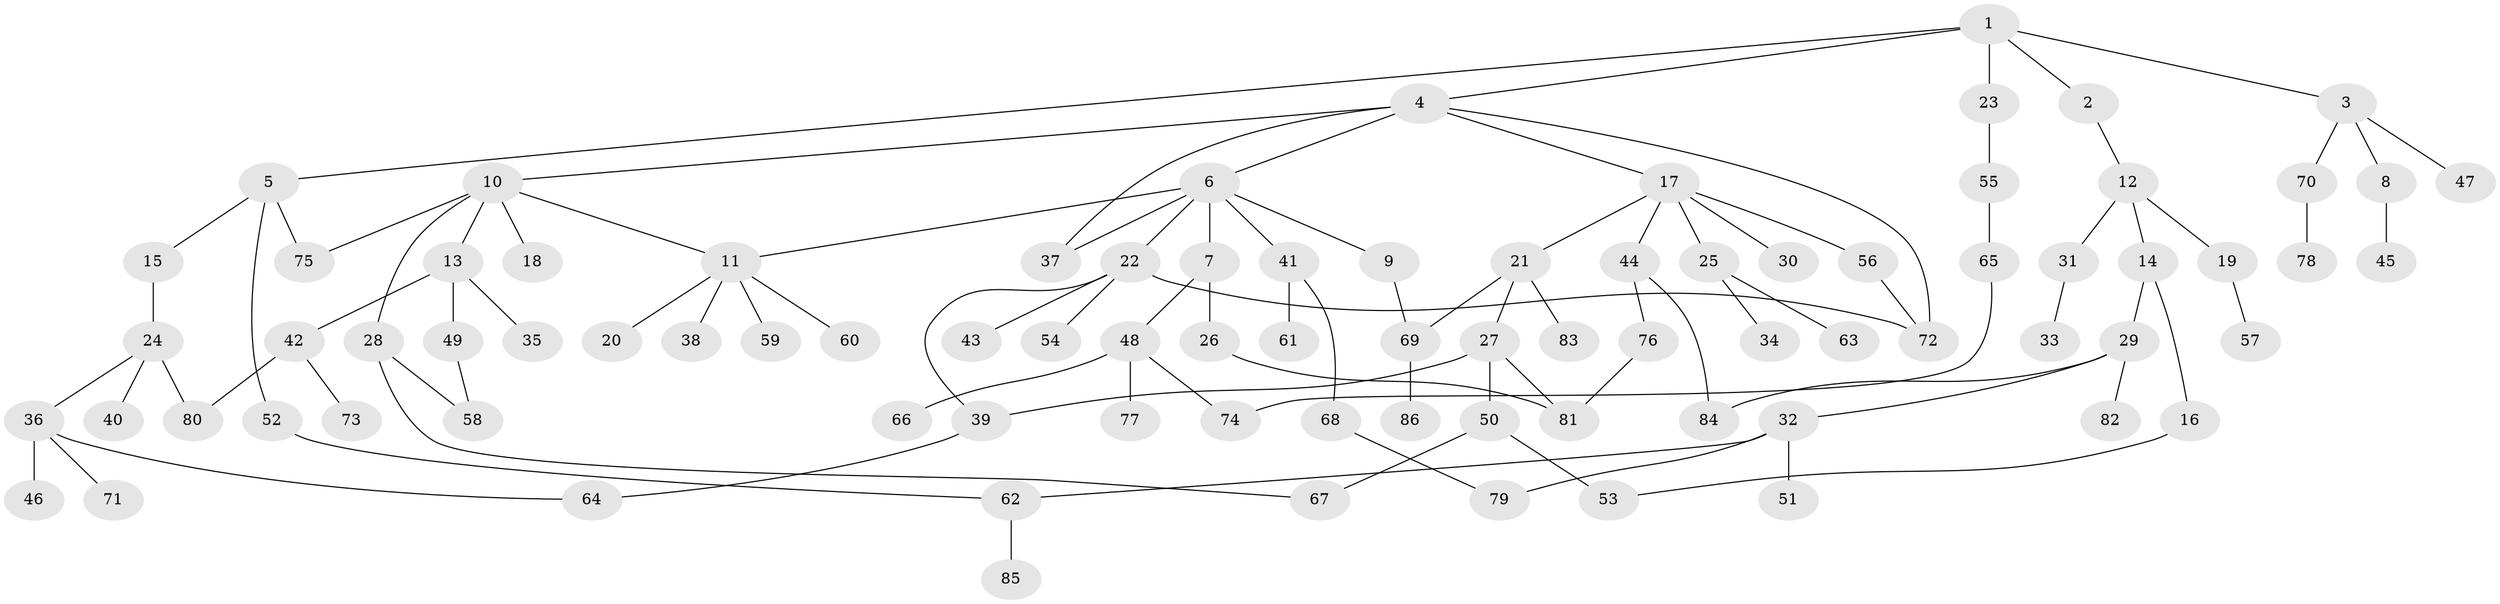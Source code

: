 // coarse degree distribution, {5: 0.08771929824561403, 3: 0.24561403508771928, 6: 0.03508771929824561, 4: 0.03508771929824561, 7: 0.017543859649122806, 2: 0.24561403508771928, 8: 0.017543859649122806, 1: 0.3157894736842105}
// Generated by graph-tools (version 1.1) at 2025/23/03/03/25 07:23:32]
// undirected, 86 vertices, 103 edges
graph export_dot {
graph [start="1"]
  node [color=gray90,style=filled];
  1;
  2;
  3;
  4;
  5;
  6;
  7;
  8;
  9;
  10;
  11;
  12;
  13;
  14;
  15;
  16;
  17;
  18;
  19;
  20;
  21;
  22;
  23;
  24;
  25;
  26;
  27;
  28;
  29;
  30;
  31;
  32;
  33;
  34;
  35;
  36;
  37;
  38;
  39;
  40;
  41;
  42;
  43;
  44;
  45;
  46;
  47;
  48;
  49;
  50;
  51;
  52;
  53;
  54;
  55;
  56;
  57;
  58;
  59;
  60;
  61;
  62;
  63;
  64;
  65;
  66;
  67;
  68;
  69;
  70;
  71;
  72;
  73;
  74;
  75;
  76;
  77;
  78;
  79;
  80;
  81;
  82;
  83;
  84;
  85;
  86;
  1 -- 2;
  1 -- 3;
  1 -- 4;
  1 -- 5;
  1 -- 23;
  2 -- 12;
  3 -- 8;
  3 -- 47;
  3 -- 70;
  4 -- 6;
  4 -- 10;
  4 -- 17;
  4 -- 72;
  4 -- 37;
  5 -- 15;
  5 -- 52;
  5 -- 75;
  6 -- 7;
  6 -- 9;
  6 -- 11;
  6 -- 22;
  6 -- 37;
  6 -- 41;
  7 -- 26;
  7 -- 48;
  8 -- 45;
  9 -- 69;
  10 -- 13;
  10 -- 18;
  10 -- 28;
  10 -- 75;
  10 -- 11;
  11 -- 20;
  11 -- 38;
  11 -- 59;
  11 -- 60;
  12 -- 14;
  12 -- 19;
  12 -- 31;
  13 -- 35;
  13 -- 42;
  13 -- 49;
  14 -- 16;
  14 -- 29;
  15 -- 24;
  16 -- 53;
  17 -- 21;
  17 -- 25;
  17 -- 30;
  17 -- 44;
  17 -- 56;
  19 -- 57;
  21 -- 27;
  21 -- 83;
  21 -- 69;
  22 -- 39;
  22 -- 43;
  22 -- 54;
  22 -- 72;
  23 -- 55;
  24 -- 36;
  24 -- 40;
  24 -- 80;
  25 -- 34;
  25 -- 63;
  26 -- 81;
  27 -- 50;
  27 -- 81;
  27 -- 39;
  28 -- 58;
  28 -- 67;
  29 -- 32;
  29 -- 82;
  29 -- 84;
  31 -- 33;
  32 -- 51;
  32 -- 62;
  32 -- 79;
  36 -- 46;
  36 -- 71;
  36 -- 64;
  39 -- 64;
  41 -- 61;
  41 -- 68;
  42 -- 73;
  42 -- 80;
  44 -- 76;
  44 -- 84;
  48 -- 66;
  48 -- 77;
  48 -- 74;
  49 -- 58;
  50 -- 67;
  50 -- 53;
  52 -- 62;
  55 -- 65;
  56 -- 72;
  62 -- 85;
  65 -- 74;
  68 -- 79;
  69 -- 86;
  70 -- 78;
  76 -- 81;
}
